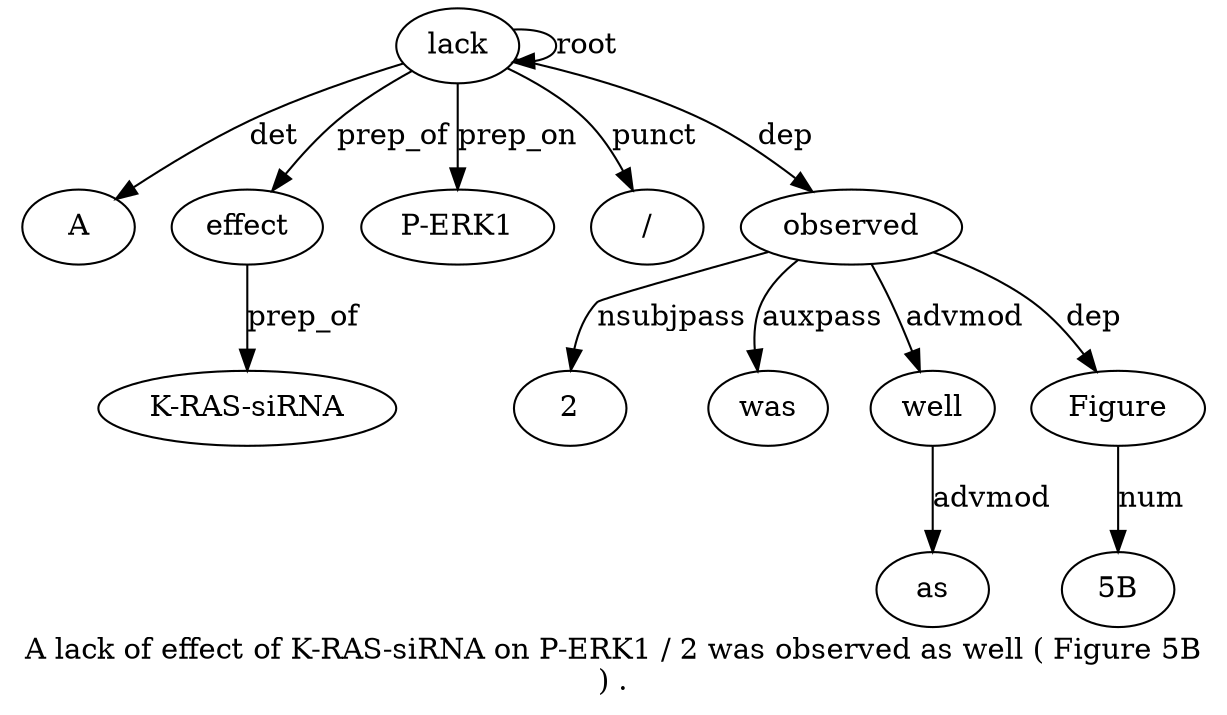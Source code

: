 digraph "A lack of effect of K-RAS-siRNA on P-ERK1 / 2 was observed as well ( Figure 5B ) ." {
label="A lack of effect of K-RAS-siRNA on P-ERK1 / 2 was observed as well ( Figure 5B
) .";
lack2 [style=filled, fillcolor=white, label=lack];
A1 [style=filled, fillcolor=white, label=A];
lack2 -> A1  [label=det];
lack2 -> lack2  [label=root];
effect4 [style=filled, fillcolor=white, label=effect];
lack2 -> effect4  [label=prep_of];
"K-RAS-siRNA6" [style=filled, fillcolor=white, label="K-RAS-siRNA"];
effect4 -> "K-RAS-siRNA6"  [label=prep_of];
"P-ERK18" [style=filled, fillcolor=white, label="P-ERK1"];
lack2 -> "P-ERK18"  [label=prep_on];
"/9" [style=filled, fillcolor=white, label="/"];
lack2 -> "/9"  [label=punct];
observed12 [style=filled, fillcolor=white, label=observed];
210 [style=filled, fillcolor=white, label=2];
observed12 -> 210  [label=nsubjpass];
was11 [style=filled, fillcolor=white, label=was];
observed12 -> was11  [label=auxpass];
lack2 -> observed12  [label=dep];
well14 [style=filled, fillcolor=white, label=well];
as13 [style=filled, fillcolor=white, label=as];
well14 -> as13  [label=advmod];
observed12 -> well14  [label=advmod];
Figure16 [style=filled, fillcolor=white, label=Figure];
observed12 -> Figure16  [label=dep];
"5B17" [style=filled, fillcolor=white, label="5B"];
Figure16 -> "5B17"  [label=num];
}

